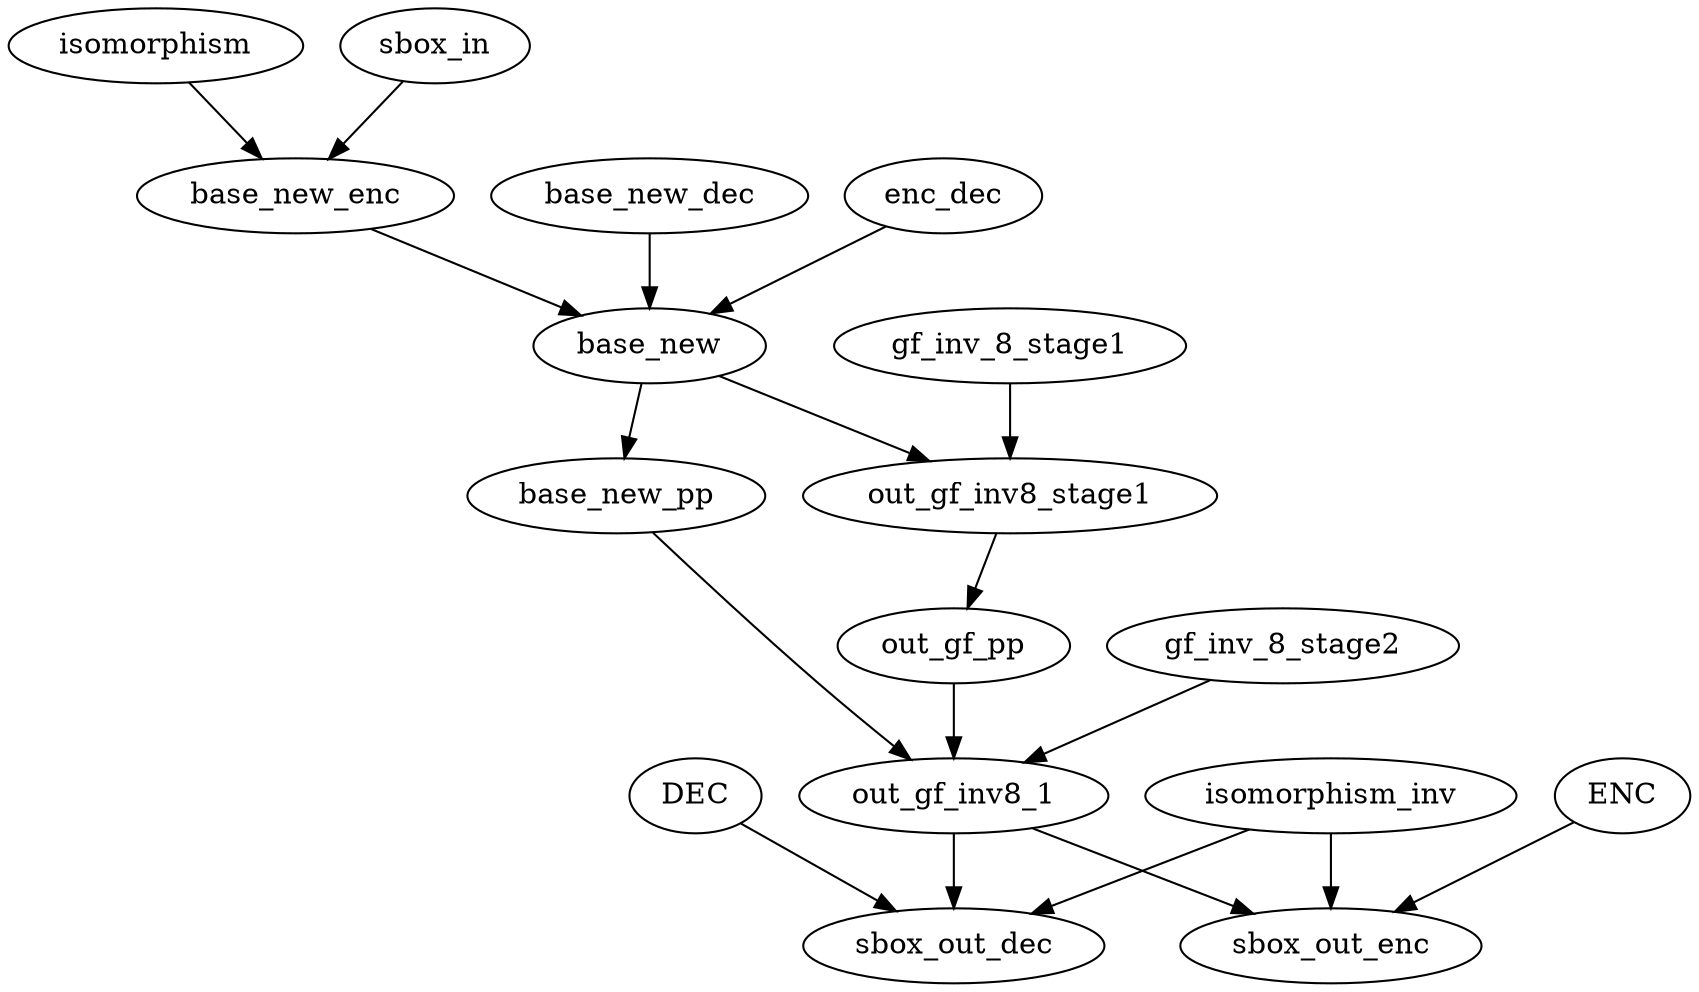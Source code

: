 strict digraph "" {
	isomorphism -> base_new_enc	 [weight=1.0];
	base_new_pp -> out_gf_inv8_1	 [weight=1.0];
	base_new_enc -> base_new	 [weight=1.0];
	out_gf_inv8_stage1 -> out_gf_pp	 [weight=1.0];
	base_new_dec -> base_new	 [weight=1.0];
	out_gf_inv8_1 -> sbox_out_dec	 [weight=1.0];
	out_gf_inv8_1 -> sbox_out_enc	 [weight=1.0];
	enc_dec -> base_new	 [weight=1.0];
	sbox_in -> base_new_enc	 [weight=1.0];
	base_new -> base_new_pp	 [weight=1.0];
	base_new -> out_gf_inv8_stage1	 [weight=1.0];
	out_gf_pp -> out_gf_inv8_1	 [weight=1.0];
	ENC -> sbox_out_enc	 [weight=1.0];
	isomorphism_inv -> sbox_out_dec	 [weight=1.0];
	isomorphism_inv -> sbox_out_enc	 [weight=1.0];
	gf_inv_8_stage1 -> out_gf_inv8_stage1	 [weight=1.0];
	DEC -> sbox_out_dec	 [weight=1.0];
	gf_inv_8_stage2 -> out_gf_inv8_1	 [weight=1.0];
}
